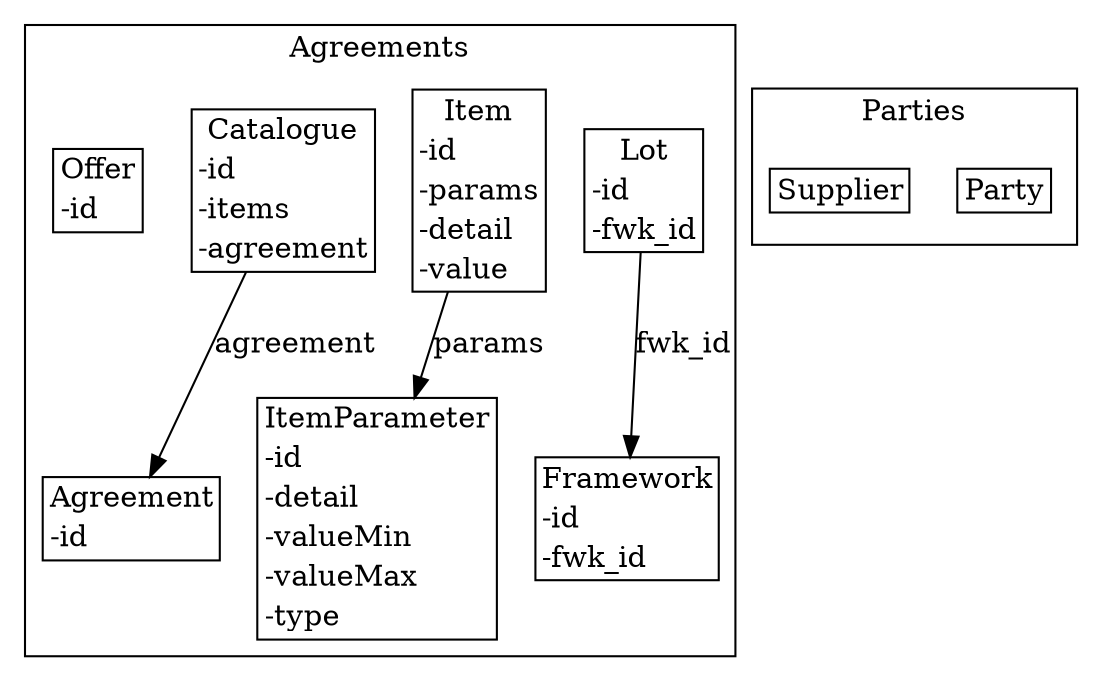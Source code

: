strict digraph {
subgraph cluster_Agreements {
node [shape=plaintext margin=0];
label=Agreements;
"Agreement" [label=<<table BORDER="1" CELLBORDER="0" CELLSPACING="0"><TH><TD>Agreement</TD></TH><TR><TD ALIGN="LEFT">-id</TD></TR></table>>];
"Framework" [label=<<table BORDER="1" CELLBORDER="0" CELLSPACING="0"><TH><TD>Framework</TD></TH><TR><TD ALIGN="LEFT">-id</TD></TR><TR><TD ALIGN="LEFT">-fwk_id</TD></TR></table>>];
"Lot" [label=<<table BORDER="1" CELLBORDER="0" CELLSPACING="0"><TH><TD>Lot</TD></TH><TR><TD ALIGN="LEFT">-id</TD></TR><TR><TD ALIGN="LEFT">-fwk_id</TD></TR></table>>];
"Lot" -> "Framework" [label=fwk_id];
"ItemParameter" [label=<<table BORDER="1" CELLBORDER="0" CELLSPACING="0"><TH><TD>ItemParameter</TD></TH><TR><TD ALIGN="LEFT">-id</TD></TR><TR><TD ALIGN="LEFT">-detail</TD></TR><TR><TD ALIGN="LEFT">-valueMin</TD></TR><TR><TD ALIGN="LEFT">-valueMax</TD></TR><TR><TD ALIGN="LEFT">-type</TD></TR></table>>];
"Item" [label=<<table BORDER="1" CELLBORDER="0" CELLSPACING="0"><TH><TD>Item</TD></TH><TR><TD ALIGN="LEFT">-id</TD></TR><TR><TD ALIGN="LEFT">-params</TD></TR><TR><TD ALIGN="LEFT">-detail</TD></TR><TR><TD ALIGN="LEFT">-value</TD></TR></table>>];
"Item" -> "ItemParameter" [label=params];
"Catalogue" [label=<<table BORDER="1" CELLBORDER="0" CELLSPACING="0"><TH><TD>Catalogue</TD></TH><TR><TD ALIGN="LEFT">-id</TD></TR><TR><TD ALIGN="LEFT">-items</TD></TR><TR><TD ALIGN="LEFT">-agreement</TD></TR></table>>];
"Catalogue" -> "Agreement" [label=agreement];
"Offer" [label=<<table BORDER="1" CELLBORDER="0" CELLSPACING="0"><TH><TD>Offer</TD></TH><TR><TD ALIGN="LEFT">-id</TD></TR></table>>];
}
subgraph cluster_Parties {
node [shape=plaintext margin=0];
label=Parties;
"Party" [label=<<table BORDER="1" CELLBORDER="0" CELLSPACING="0"><TH><TD>Party</TD></TH></table>>];
"Supplier" [label=<<table BORDER="1" CELLBORDER="0" CELLSPACING="0"><TH><TD>Supplier</TD></TH></table>>];
}
}
